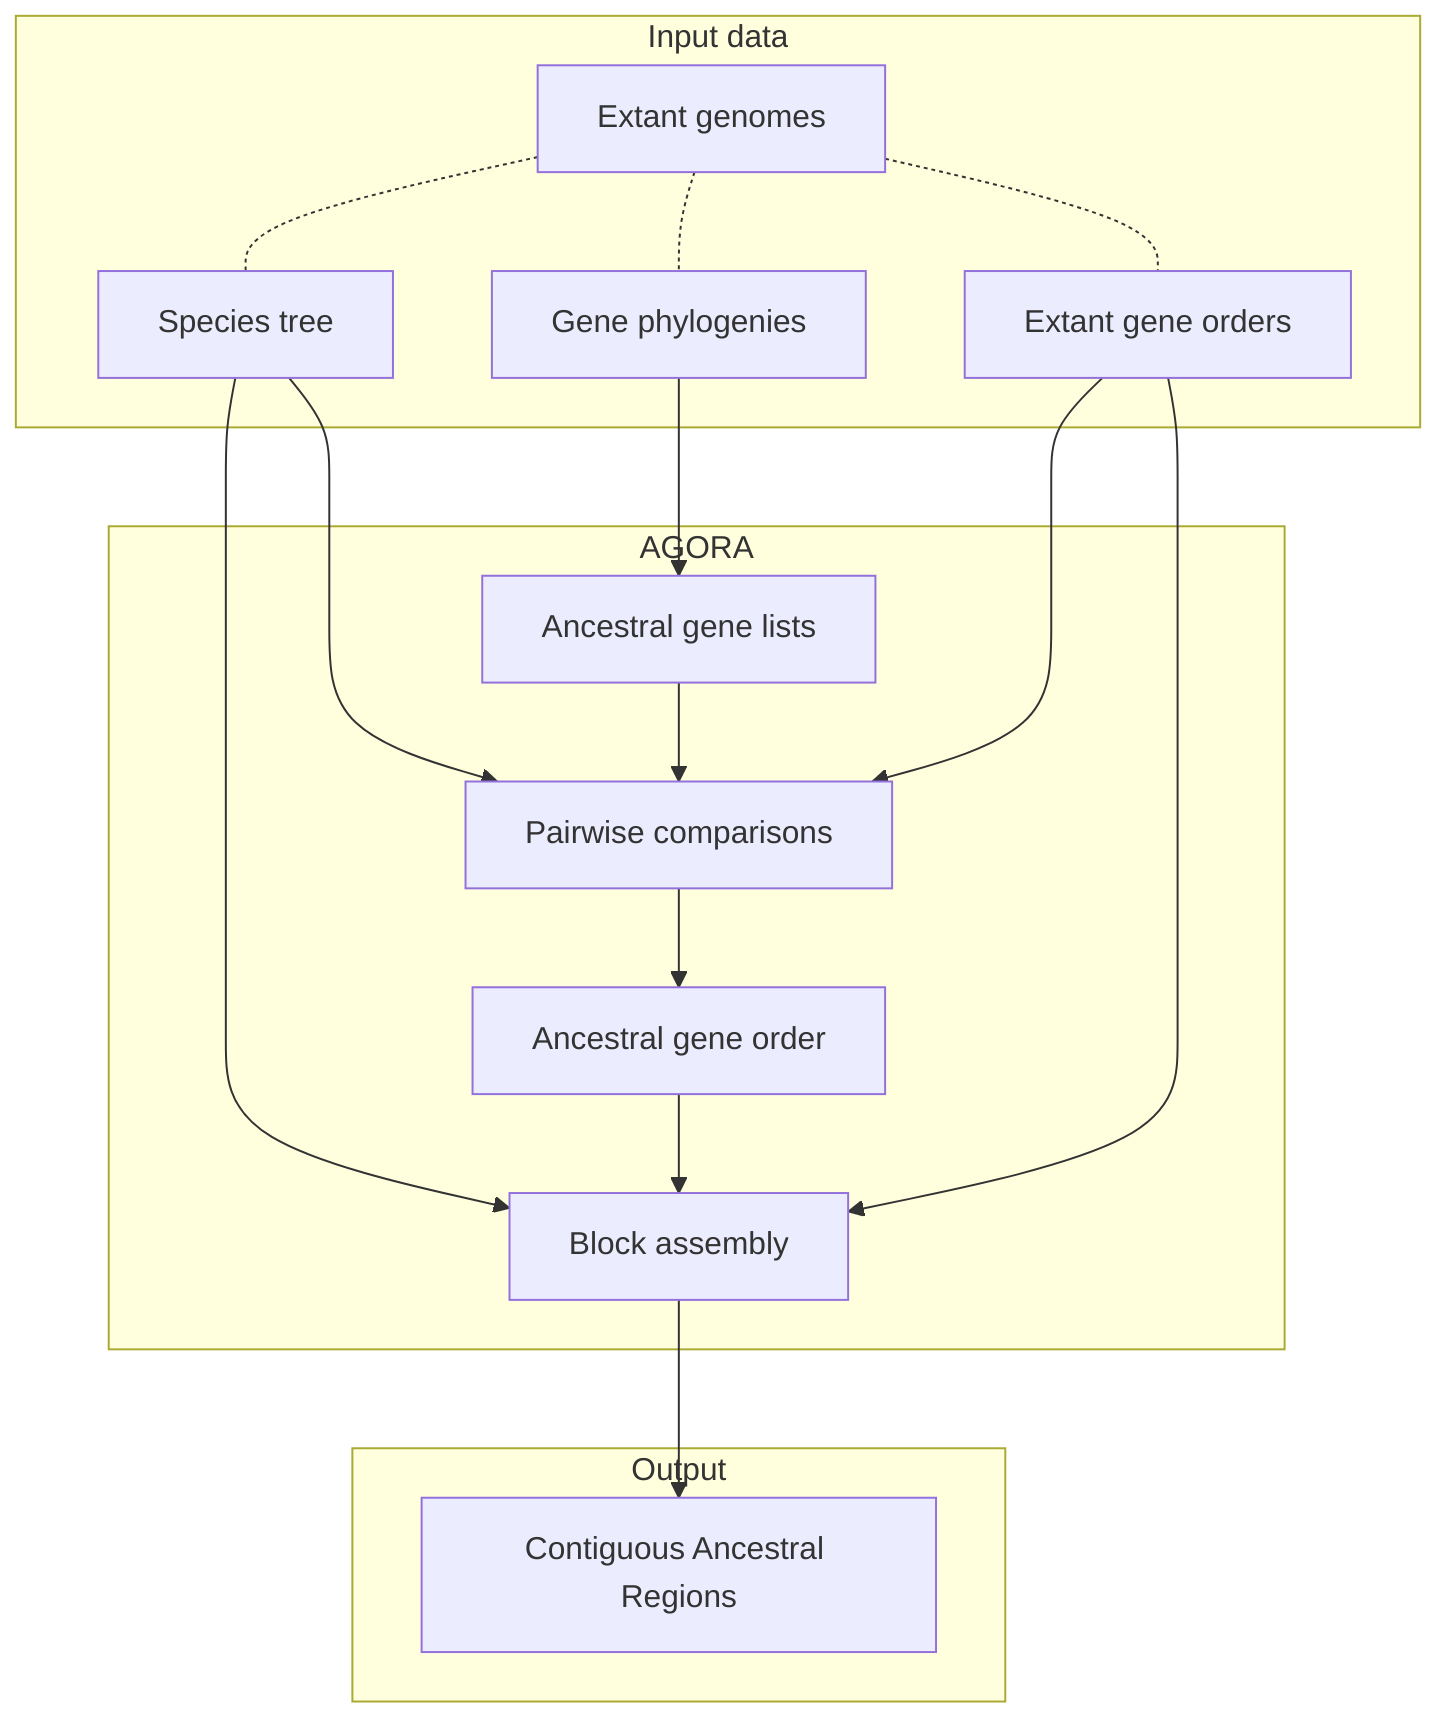 graph TD
  subgraph Input data
    A[Extant genomes]
    B[Species tree]
    C[Gene phylogenies]
    D[Extant gene orders]
  end
  subgraph AGORA
    E[Ancestral gene lists]
    F[Pairwise comparisons]
    G[Ancestral gene order]
    H[Block assembly]
  end
  subgraph Output
    I[Contiguous Ancestral Regions]
  end
  A -.- B & C & D
  C --> E
  B --> H & F
  D --> F & H
  E --> F --> G --> H --> I